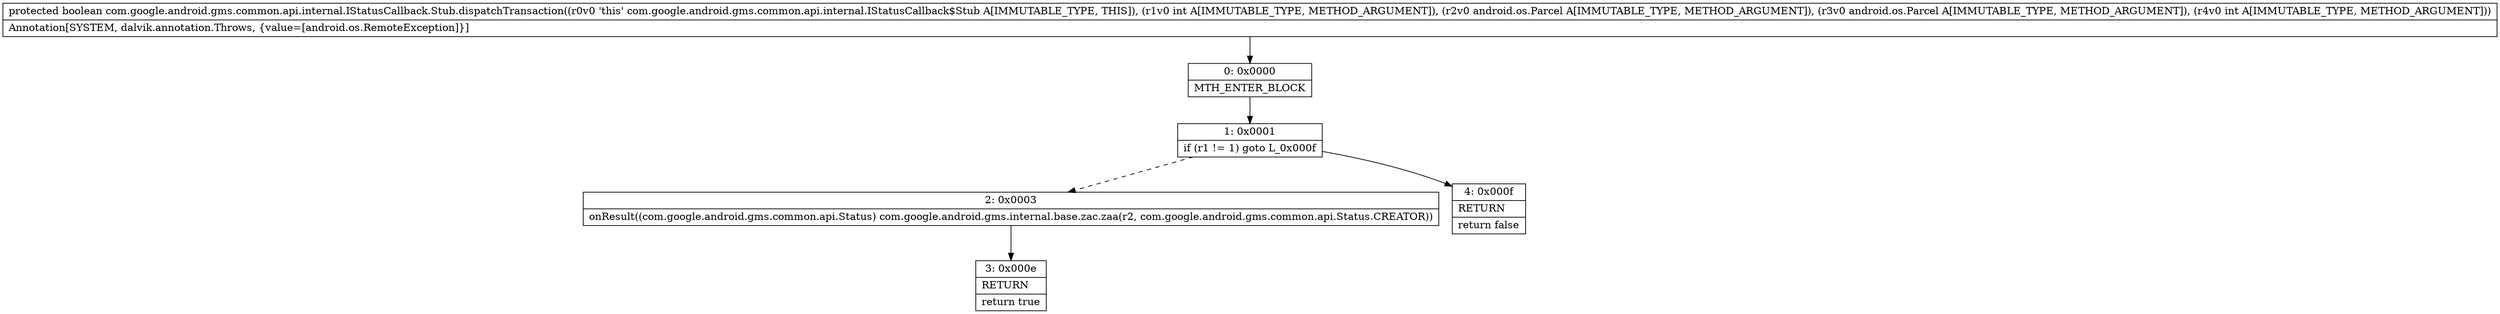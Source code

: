 digraph "CFG forcom.google.android.gms.common.api.internal.IStatusCallback.Stub.dispatchTransaction(ILandroid\/os\/Parcel;Landroid\/os\/Parcel;I)Z" {
Node_0 [shape=record,label="{0\:\ 0x0000|MTH_ENTER_BLOCK\l}"];
Node_1 [shape=record,label="{1\:\ 0x0001|if (r1 != 1) goto L_0x000f\l}"];
Node_2 [shape=record,label="{2\:\ 0x0003|onResult((com.google.android.gms.common.api.Status) com.google.android.gms.internal.base.zac.zaa(r2, com.google.android.gms.common.api.Status.CREATOR))\l}"];
Node_3 [shape=record,label="{3\:\ 0x000e|RETURN\l|return true\l}"];
Node_4 [shape=record,label="{4\:\ 0x000f|RETURN\l|return false\l}"];
MethodNode[shape=record,label="{protected boolean com.google.android.gms.common.api.internal.IStatusCallback.Stub.dispatchTransaction((r0v0 'this' com.google.android.gms.common.api.internal.IStatusCallback$Stub A[IMMUTABLE_TYPE, THIS]), (r1v0 int A[IMMUTABLE_TYPE, METHOD_ARGUMENT]), (r2v0 android.os.Parcel A[IMMUTABLE_TYPE, METHOD_ARGUMENT]), (r3v0 android.os.Parcel A[IMMUTABLE_TYPE, METHOD_ARGUMENT]), (r4v0 int A[IMMUTABLE_TYPE, METHOD_ARGUMENT]))  | Annotation[SYSTEM, dalvik.annotation.Throws, \{value=[android.os.RemoteException]\}]\l}"];
MethodNode -> Node_0;
Node_0 -> Node_1;
Node_1 -> Node_2[style=dashed];
Node_1 -> Node_4;
Node_2 -> Node_3;
}

